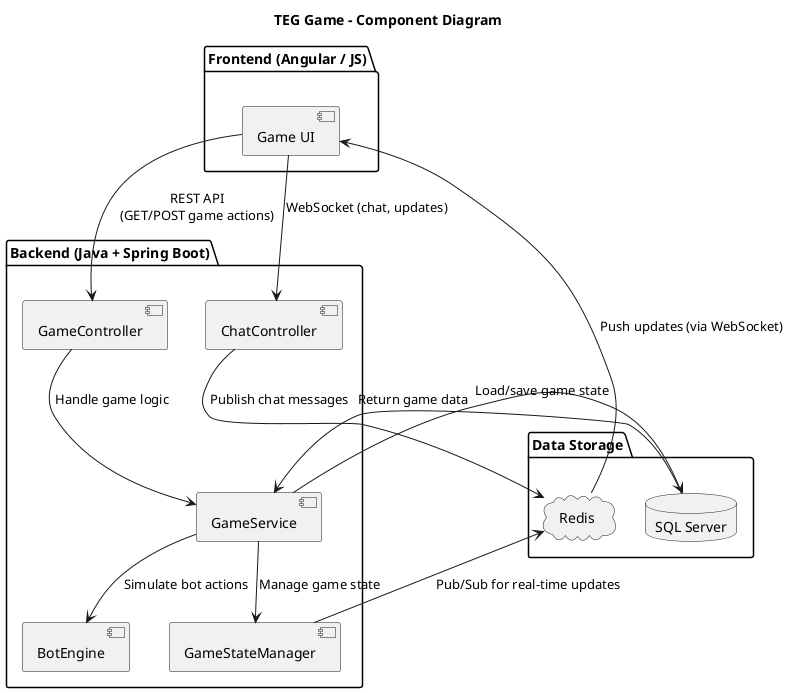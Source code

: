 @startuml
title TEG Game – Component Diagram

package "Frontend (Angular / JS)" {
  [Game UI] as GameUI
}

package "Backend (Java + Spring Boot)" {
  [GameController]
  [GameService]
  [GameStateManager]
  [ChatController]
  [BotEngine]
}

package "Data Storage" {
  database "SQL Server" as SQL
  cloud "Redis" as Redis
}

GameUI --> GameController : REST API\n(GET/POST game actions)
GameUI --> ChatController : WebSocket (chat, updates)
GameController --> GameService : Handle game logic
GameService --> GameStateManager : Manage game state
GameService --> BotEngine : Simulate bot actions
GameService --> SQL : Load/save game state\n
GameStateManager --> Redis : Pub/Sub for real-time updates
ChatController --> Redis : Publish chat messages
Redis --> GameUI : Push updates (via WebSocket)
SQL --> GameService : Return game data

@enduml
